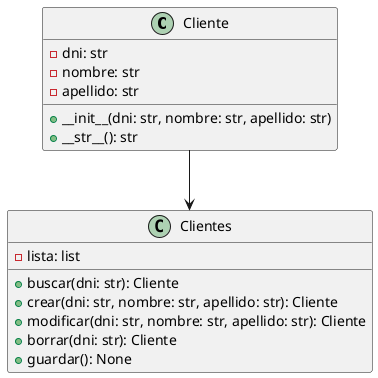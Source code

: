 @startuml
class Cliente {
  -dni: str
  -nombre: str
  -apellido: str
  +__init__(dni: str, nombre: str, apellido: str)
  +__str__(): str
}

class Clientes {
  -lista: list
  +buscar(dni: str): Cliente
  +crear(dni: str, nombre: str, apellido: str): Cliente
  +modificar(dni: str, nombre: str, apellido: str): Cliente
  +borrar(dni: str): Cliente
  +guardar(): None
}

Cliente --> Clientes
@enduml
